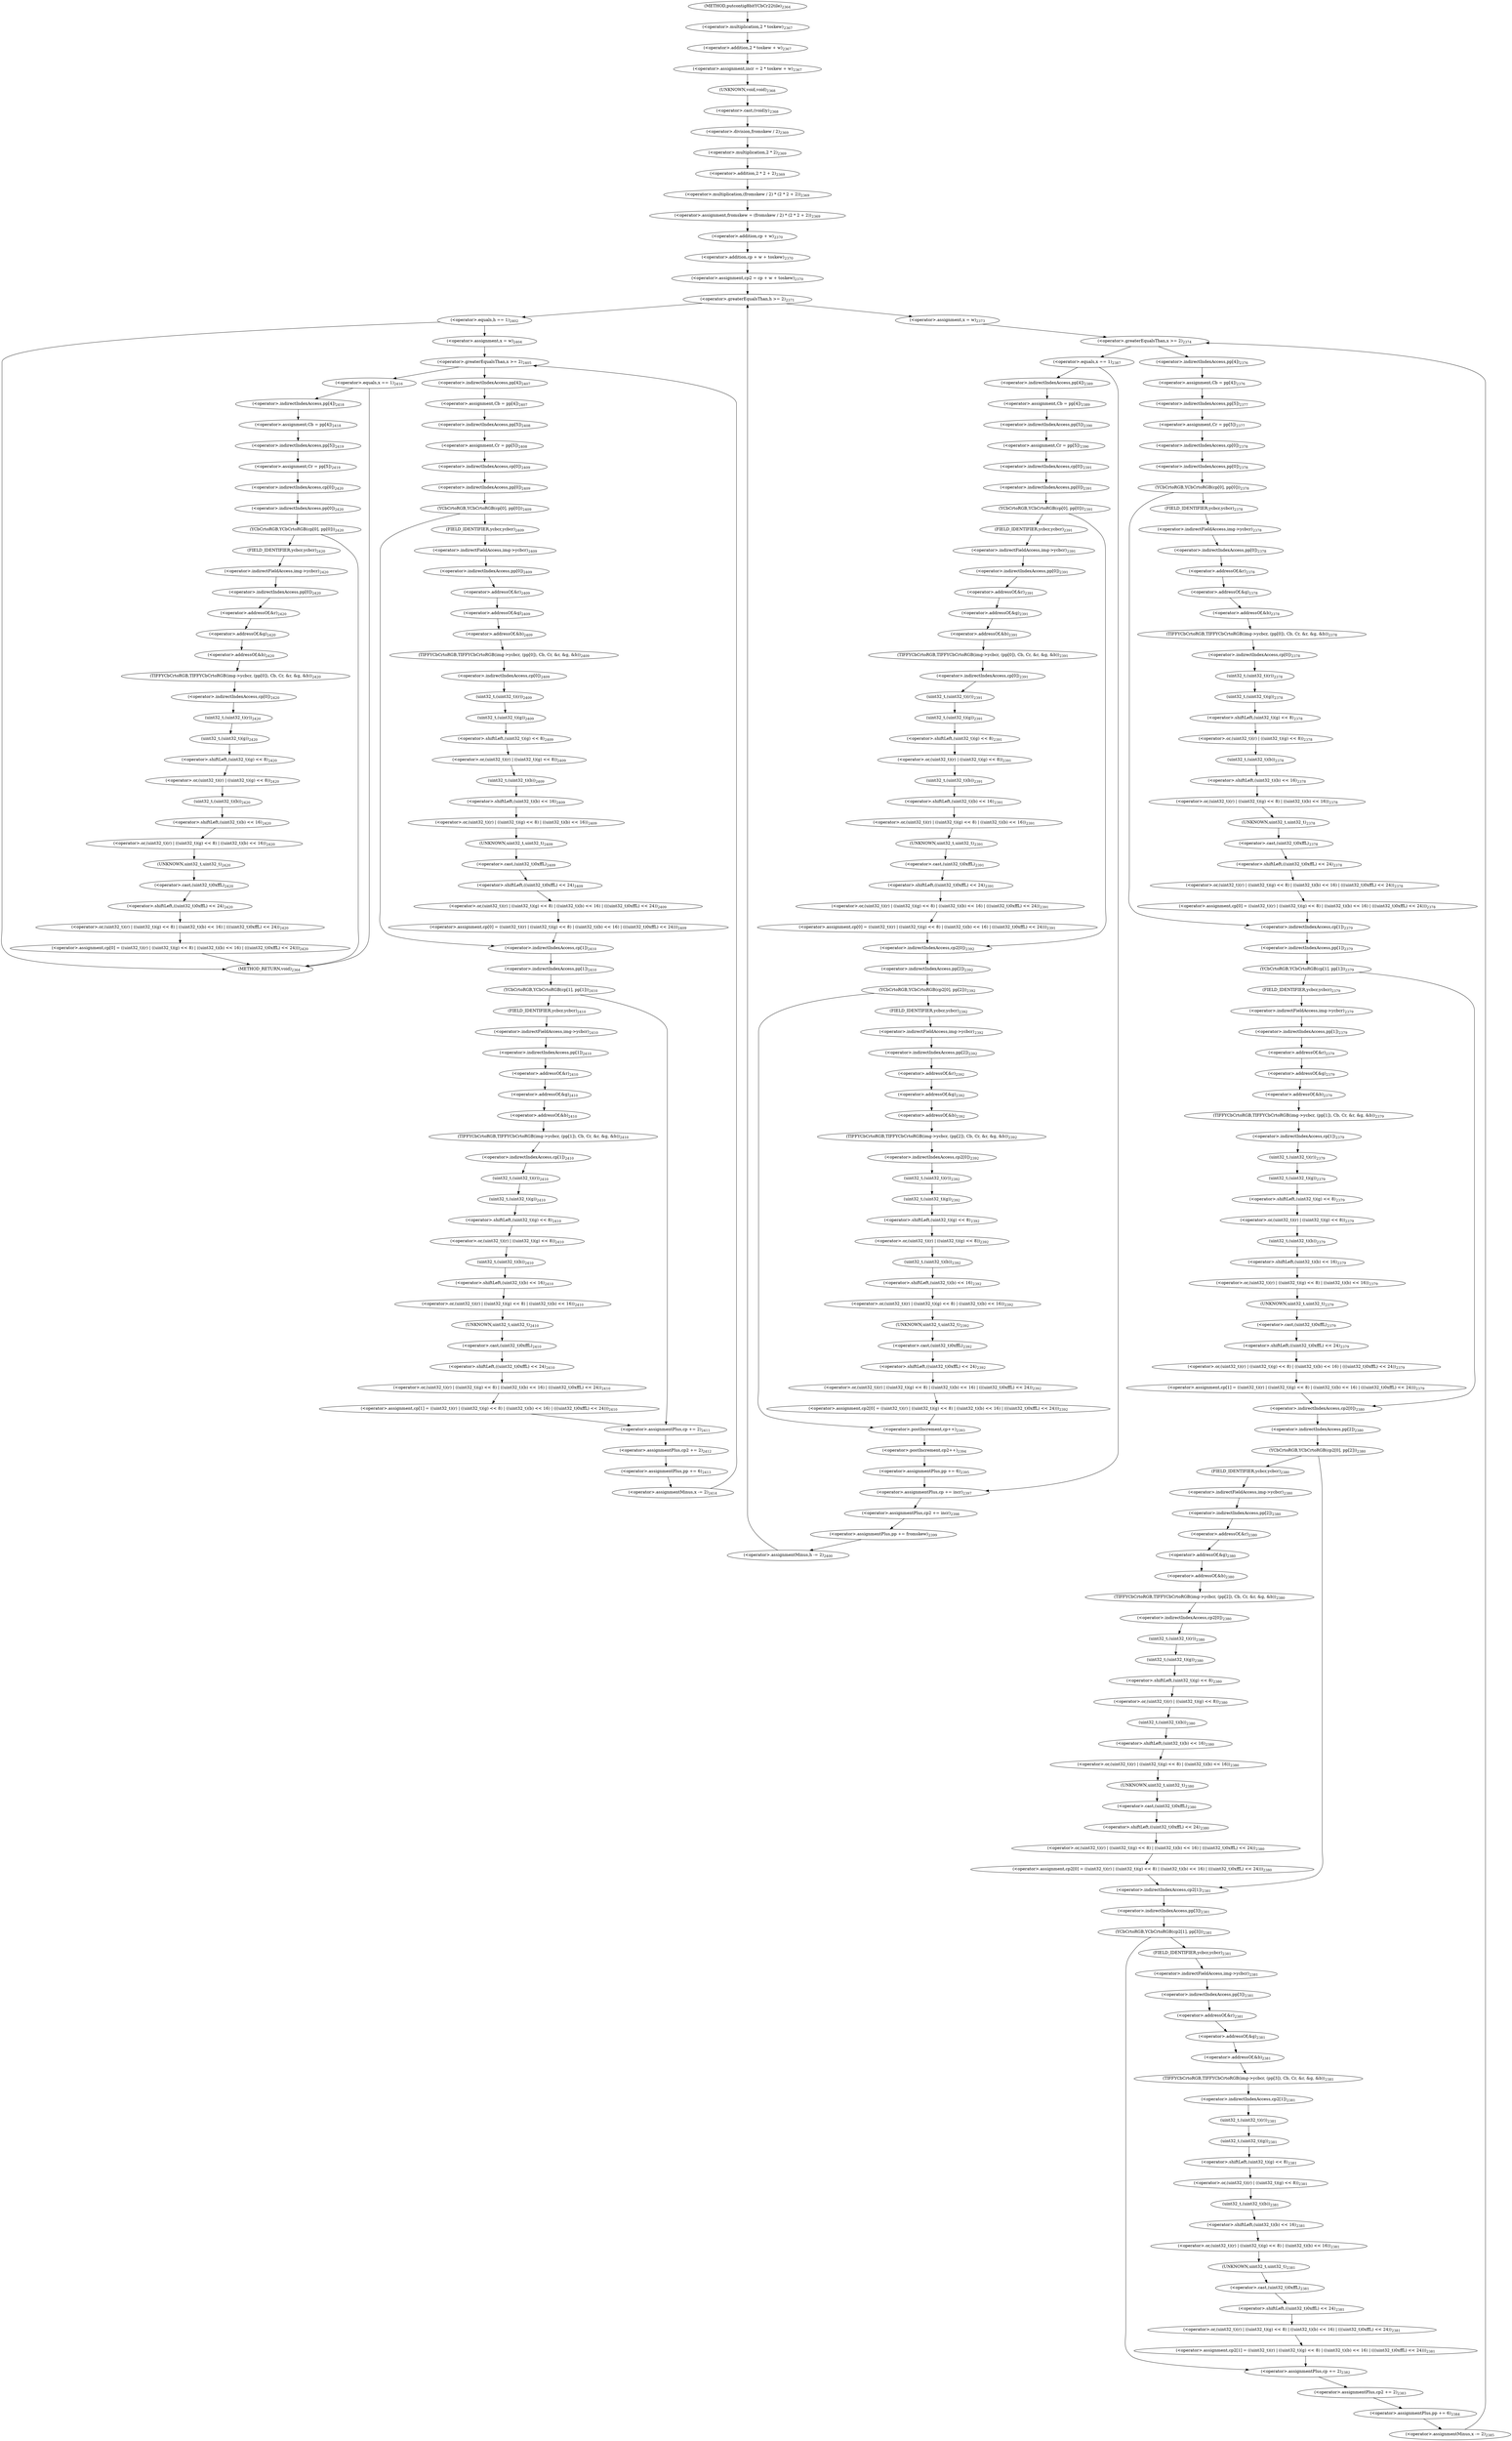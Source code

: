 digraph "putcontig8bitYCbCr22tile" {  
"58664" [label = <(&lt;operator&gt;.assignment,incr = 2 * toskew + w)<SUB>2367</SUB>> ]
"58671" [label = <(&lt;operator&gt;.cast,(void)y)<SUB>2368</SUB>> ]
"58674" [label = <(&lt;operator&gt;.assignment,fromskew = (fromskew / 2) * (2 * 2 + 2))<SUB>2369</SUB>> ]
"58685" [label = <(&lt;operator&gt;.assignment,cp2 = cp + w + toskew)<SUB>2370</SUB>> ]
"58666" [label = <(&lt;operator&gt;.addition,2 * toskew + w)<SUB>2367</SUB>> ]
"58672" [label = <(UNKNOWN,void,void)<SUB>2368</SUB>> ]
"58676" [label = <(&lt;operator&gt;.multiplication,(fromskew / 2) * (2 * 2 + 2))<SUB>2369</SUB>> ]
"58687" [label = <(&lt;operator&gt;.addition,cp + w + toskew)<SUB>2370</SUB>> ]
"58693" [label = <(&lt;operator&gt;.greaterEqualsThan,h &gt;= 2)<SUB>2371</SUB>> ]
"59060" [label = <(&lt;operator&gt;.equals,h == 1)<SUB>2402</SUB>> ]
"58667" [label = <(&lt;operator&gt;.multiplication,2 * toskew)<SUB>2367</SUB>> ]
"58677" [label = <(&lt;operator&gt;.division,fromskew / 2)<SUB>2369</SUB>> ]
"58680" [label = <(&lt;operator&gt;.addition,2 * 2 + 2)<SUB>2369</SUB>> ]
"58688" [label = <(&lt;operator&gt;.addition,cp + w)<SUB>2370</SUB>> ]
"58697" [label = <(&lt;operator&gt;.assignment,x = w)<SUB>2373</SUB>> ]
"59047" [label = <(&lt;operator&gt;.assignmentPlus,cp += incr)<SUB>2397</SUB>> ]
"59050" [label = <(&lt;operator&gt;.assignmentPlus,cp2 += incr)<SUB>2398</SUB>> ]
"59053" [label = <(&lt;operator&gt;.assignmentPlus,pp += fromskew)<SUB>2399</SUB>> ]
"59056" [label = <(&lt;operator&gt;.assignmentMinus,h -= 2)<SUB>2400</SUB>> ]
"59064" [label = <(&lt;operator&gt;.assignment,x = w)<SUB>2404</SUB>> ]
"58681" [label = <(&lt;operator&gt;.multiplication,2 * 2)<SUB>2369</SUB>> ]
"58701" [label = <(&lt;operator&gt;.greaterEqualsThan,x &gt;= 2)<SUB>2374</SUB>> ]
"58926" [label = <(&lt;operator&gt;.equals,x == 1)<SUB>2387</SUB>> ]
"59068" [label = <(&lt;operator&gt;.greaterEqualsThan,x &gt;= 2)<SUB>2405</SUB>> ]
"59195" [label = <(&lt;operator&gt;.equals,x == 1)<SUB>2416</SUB>> ]
"58706" [label = <(&lt;operator&gt;.assignment,Cb = pp[4])<SUB>2376</SUB>> ]
"58712" [label = <(&lt;operator&gt;.assignment,Cr = pp[5])<SUB>2377</SUB>> ]
"58717" [label = <(YCbCrtoRGB,YCbCrtoRGB(cp[0], pp[0]))<SUB>2378</SUB>> ]
"58766" [label = <(YCbCrtoRGB,YCbCrtoRGB(cp[1], pp[1]))<SUB>2379</SUB>> ]
"58815" [label = <(YCbCrtoRGB,YCbCrtoRGB(cp2[0], pp[2]))<SUB>2380</SUB>> ]
"58864" [label = <(YCbCrtoRGB,YCbCrtoRGB(cp2[1], pp[3]))<SUB>2381</SUB>> ]
"58913" [label = <(&lt;operator&gt;.assignmentPlus,cp += 2)<SUB>2382</SUB>> ]
"58916" [label = <(&lt;operator&gt;.assignmentPlus,cp2 += 2)<SUB>2383</SUB>> ]
"58919" [label = <(&lt;operator&gt;.assignmentPlus,pp += 6)<SUB>2384</SUB>> ]
"58922" [label = <(&lt;operator&gt;.assignmentMinus,x -= 2)<SUB>2385</SUB>> ]
"58931" [label = <(&lt;operator&gt;.assignment,Cb = pp[4])<SUB>2389</SUB>> ]
"58937" [label = <(&lt;operator&gt;.assignment,Cr = pp[5])<SUB>2390</SUB>> ]
"58942" [label = <(YCbCrtoRGB,YCbCrtoRGB(cp[0], pp[0]))<SUB>2391</SUB>> ]
"58991" [label = <(YCbCrtoRGB,YCbCrtoRGB(cp2[0], pp[2]))<SUB>2392</SUB>> ]
"59040" [label = <(&lt;operator&gt;.postIncrement,cp++)<SUB>2393</SUB>> ]
"59042" [label = <(&lt;operator&gt;.postIncrement,cp2++)<SUB>2394</SUB>> ]
"59044" [label = <(&lt;operator&gt;.assignmentPlus,pp += 6)<SUB>2395</SUB>> ]
"59073" [label = <(&lt;operator&gt;.assignment,Cb = pp[4])<SUB>2407</SUB>> ]
"59079" [label = <(&lt;operator&gt;.assignment,Cr = pp[5])<SUB>2408</SUB>> ]
"59084" [label = <(YCbCrtoRGB,YCbCrtoRGB(cp[0], pp[0]))<SUB>2409</SUB>> ]
"59133" [label = <(YCbCrtoRGB,YCbCrtoRGB(cp[1], pp[1]))<SUB>2410</SUB>> ]
"59182" [label = <(&lt;operator&gt;.assignmentPlus,cp += 2)<SUB>2411</SUB>> ]
"59185" [label = <(&lt;operator&gt;.assignmentPlus,cp2 += 2)<SUB>2412</SUB>> ]
"59188" [label = <(&lt;operator&gt;.assignmentPlus,pp += 6)<SUB>2413</SUB>> ]
"59191" [label = <(&lt;operator&gt;.assignmentMinus,x -= 2)<SUB>2414</SUB>> ]
"59200" [label = <(&lt;operator&gt;.assignment,Cb = pp[4])<SUB>2418</SUB>> ]
"59206" [label = <(&lt;operator&gt;.assignment,Cr = pp[5])<SUB>2419</SUB>> ]
"59211" [label = <(YCbCrtoRGB,YCbCrtoRGB(cp[0], pp[0]))<SUB>2420</SUB>> ]
"58708" [label = <(&lt;operator&gt;.indirectIndexAccess,pp[4])<SUB>2376</SUB>> ]
"58714" [label = <(&lt;operator&gt;.indirectIndexAccess,pp[5])<SUB>2377</SUB>> ]
"58718" [label = <(&lt;operator&gt;.indirectIndexAccess,cp[0])<SUB>2378</SUB>> ]
"58721" [label = <(&lt;operator&gt;.indirectIndexAccess,pp[0])<SUB>2378</SUB>> ]
"58767" [label = <(&lt;operator&gt;.indirectIndexAccess,cp[1])<SUB>2379</SUB>> ]
"58770" [label = <(&lt;operator&gt;.indirectIndexAccess,pp[1])<SUB>2379</SUB>> ]
"58816" [label = <(&lt;operator&gt;.indirectIndexAccess,cp2[0])<SUB>2380</SUB>> ]
"58819" [label = <(&lt;operator&gt;.indirectIndexAccess,pp[2])<SUB>2380</SUB>> ]
"58865" [label = <(&lt;operator&gt;.indirectIndexAccess,cp2[1])<SUB>2381</SUB>> ]
"58868" [label = <(&lt;operator&gt;.indirectIndexAccess,pp[3])<SUB>2381</SUB>> ]
"58933" [label = <(&lt;operator&gt;.indirectIndexAccess,pp[4])<SUB>2389</SUB>> ]
"58939" [label = <(&lt;operator&gt;.indirectIndexAccess,pp[5])<SUB>2390</SUB>> ]
"58943" [label = <(&lt;operator&gt;.indirectIndexAccess,cp[0])<SUB>2391</SUB>> ]
"58946" [label = <(&lt;operator&gt;.indirectIndexAccess,pp[0])<SUB>2391</SUB>> ]
"58992" [label = <(&lt;operator&gt;.indirectIndexAccess,cp2[0])<SUB>2392</SUB>> ]
"58995" [label = <(&lt;operator&gt;.indirectIndexAccess,pp[2])<SUB>2392</SUB>> ]
"59075" [label = <(&lt;operator&gt;.indirectIndexAccess,pp[4])<SUB>2407</SUB>> ]
"59081" [label = <(&lt;operator&gt;.indirectIndexAccess,pp[5])<SUB>2408</SUB>> ]
"59085" [label = <(&lt;operator&gt;.indirectIndexAccess,cp[0])<SUB>2409</SUB>> ]
"59088" [label = <(&lt;operator&gt;.indirectIndexAccess,pp[0])<SUB>2409</SUB>> ]
"59134" [label = <(&lt;operator&gt;.indirectIndexAccess,cp[1])<SUB>2410</SUB>> ]
"59137" [label = <(&lt;operator&gt;.indirectIndexAccess,pp[1])<SUB>2410</SUB>> ]
"59202" [label = <(&lt;operator&gt;.indirectIndexAccess,pp[4])<SUB>2418</SUB>> ]
"59208" [label = <(&lt;operator&gt;.indirectIndexAccess,pp[5])<SUB>2419</SUB>> ]
"59212" [label = <(&lt;operator&gt;.indirectIndexAccess,cp[0])<SUB>2420</SUB>> ]
"59215" [label = <(&lt;operator&gt;.indirectIndexAccess,pp[0])<SUB>2420</SUB>> ]
"58729" [label = <(TIFFYCbCrtoRGB,TIFFYCbCrtoRGB(img-&gt;ycbcr, (pp[0]), Cb, Cr, &amp;r, &amp;g, &amp;b))<SUB>2378</SUB>> ]
"58744" [label = <(&lt;operator&gt;.assignment,cp[0] = ((uint32_t)(r) | ((uint32_t)(g) &lt;&lt; 8) | ((uint32_t)(b) &lt;&lt; 16) | (((uint32_t)0xffL) &lt;&lt; 24)))<SUB>2378</SUB>> ]
"58778" [label = <(TIFFYCbCrtoRGB,TIFFYCbCrtoRGB(img-&gt;ycbcr, (pp[1]), Cb, Cr, &amp;r, &amp;g, &amp;b))<SUB>2379</SUB>> ]
"58793" [label = <(&lt;operator&gt;.assignment,cp[1] = ((uint32_t)(r) | ((uint32_t)(g) &lt;&lt; 8) | ((uint32_t)(b) &lt;&lt; 16) | (((uint32_t)0xffL) &lt;&lt; 24)))<SUB>2379</SUB>> ]
"58827" [label = <(TIFFYCbCrtoRGB,TIFFYCbCrtoRGB(img-&gt;ycbcr, (pp[2]), Cb, Cr, &amp;r, &amp;g, &amp;b))<SUB>2380</SUB>> ]
"58842" [label = <(&lt;operator&gt;.assignment,cp2[0] = ((uint32_t)(r) | ((uint32_t)(g) &lt;&lt; 8) | ((uint32_t)(b) &lt;&lt; 16) | (((uint32_t)0xffL) &lt;&lt; 24)))<SUB>2380</SUB>> ]
"58876" [label = <(TIFFYCbCrtoRGB,TIFFYCbCrtoRGB(img-&gt;ycbcr, (pp[3]), Cb, Cr, &amp;r, &amp;g, &amp;b))<SUB>2381</SUB>> ]
"58891" [label = <(&lt;operator&gt;.assignment,cp2[1] = ((uint32_t)(r) | ((uint32_t)(g) &lt;&lt; 8) | ((uint32_t)(b) &lt;&lt; 16) | (((uint32_t)0xffL) &lt;&lt; 24)))<SUB>2381</SUB>> ]
"58954" [label = <(TIFFYCbCrtoRGB,TIFFYCbCrtoRGB(img-&gt;ycbcr, (pp[0]), Cb, Cr, &amp;r, &amp;g, &amp;b))<SUB>2391</SUB>> ]
"58969" [label = <(&lt;operator&gt;.assignment,cp[0] = ((uint32_t)(r) | ((uint32_t)(g) &lt;&lt; 8) | ((uint32_t)(b) &lt;&lt; 16) | (((uint32_t)0xffL) &lt;&lt; 24)))<SUB>2391</SUB>> ]
"59003" [label = <(TIFFYCbCrtoRGB,TIFFYCbCrtoRGB(img-&gt;ycbcr, (pp[2]), Cb, Cr, &amp;r, &amp;g, &amp;b))<SUB>2392</SUB>> ]
"59018" [label = <(&lt;operator&gt;.assignment,cp2[0] = ((uint32_t)(r) | ((uint32_t)(g) &lt;&lt; 8) | ((uint32_t)(b) &lt;&lt; 16) | (((uint32_t)0xffL) &lt;&lt; 24)))<SUB>2392</SUB>> ]
"59096" [label = <(TIFFYCbCrtoRGB,TIFFYCbCrtoRGB(img-&gt;ycbcr, (pp[0]), Cb, Cr, &amp;r, &amp;g, &amp;b))<SUB>2409</SUB>> ]
"59111" [label = <(&lt;operator&gt;.assignment,cp[0] = ((uint32_t)(r) | ((uint32_t)(g) &lt;&lt; 8) | ((uint32_t)(b) &lt;&lt; 16) | (((uint32_t)0xffL) &lt;&lt; 24)))<SUB>2409</SUB>> ]
"59145" [label = <(TIFFYCbCrtoRGB,TIFFYCbCrtoRGB(img-&gt;ycbcr, (pp[1]), Cb, Cr, &amp;r, &amp;g, &amp;b))<SUB>2410</SUB>> ]
"59160" [label = <(&lt;operator&gt;.assignment,cp[1] = ((uint32_t)(r) | ((uint32_t)(g) &lt;&lt; 8) | ((uint32_t)(b) &lt;&lt; 16) | (((uint32_t)0xffL) &lt;&lt; 24)))<SUB>2410</SUB>> ]
"59223" [label = <(TIFFYCbCrtoRGB,TIFFYCbCrtoRGB(img-&gt;ycbcr, (pp[0]), Cb, Cr, &amp;r, &amp;g, &amp;b))<SUB>2420</SUB>> ]
"59238" [label = <(&lt;operator&gt;.assignment,cp[0] = ((uint32_t)(r) | ((uint32_t)(g) &lt;&lt; 8) | ((uint32_t)(b) &lt;&lt; 16) | (((uint32_t)0xffL) &lt;&lt; 24)))<SUB>2420</SUB>> ]
"58730" [label = <(&lt;operator&gt;.indirectFieldAccess,img-&gt;ycbcr)<SUB>2378</SUB>> ]
"58733" [label = <(&lt;operator&gt;.indirectIndexAccess,pp[0])<SUB>2378</SUB>> ]
"58738" [label = <(&lt;operator&gt;.addressOf,&amp;r)<SUB>2378</SUB>> ]
"58740" [label = <(&lt;operator&gt;.addressOf,&amp;g)<SUB>2378</SUB>> ]
"58742" [label = <(&lt;operator&gt;.addressOf,&amp;b)<SUB>2378</SUB>> ]
"58745" [label = <(&lt;operator&gt;.indirectIndexAccess,cp[0])<SUB>2378</SUB>> ]
"58748" [label = <(&lt;operator&gt;.or,(uint32_t)(r) | ((uint32_t)(g) &lt;&lt; 8) | ((uint32_t)(b) &lt;&lt; 16) | (((uint32_t)0xffL) &lt;&lt; 24))<SUB>2378</SUB>> ]
"58779" [label = <(&lt;operator&gt;.indirectFieldAccess,img-&gt;ycbcr)<SUB>2379</SUB>> ]
"58782" [label = <(&lt;operator&gt;.indirectIndexAccess,pp[1])<SUB>2379</SUB>> ]
"58787" [label = <(&lt;operator&gt;.addressOf,&amp;r)<SUB>2379</SUB>> ]
"58789" [label = <(&lt;operator&gt;.addressOf,&amp;g)<SUB>2379</SUB>> ]
"58791" [label = <(&lt;operator&gt;.addressOf,&amp;b)<SUB>2379</SUB>> ]
"58794" [label = <(&lt;operator&gt;.indirectIndexAccess,cp[1])<SUB>2379</SUB>> ]
"58797" [label = <(&lt;operator&gt;.or,(uint32_t)(r) | ((uint32_t)(g) &lt;&lt; 8) | ((uint32_t)(b) &lt;&lt; 16) | (((uint32_t)0xffL) &lt;&lt; 24))<SUB>2379</SUB>> ]
"58828" [label = <(&lt;operator&gt;.indirectFieldAccess,img-&gt;ycbcr)<SUB>2380</SUB>> ]
"58831" [label = <(&lt;operator&gt;.indirectIndexAccess,pp[2])<SUB>2380</SUB>> ]
"58836" [label = <(&lt;operator&gt;.addressOf,&amp;r)<SUB>2380</SUB>> ]
"58838" [label = <(&lt;operator&gt;.addressOf,&amp;g)<SUB>2380</SUB>> ]
"58840" [label = <(&lt;operator&gt;.addressOf,&amp;b)<SUB>2380</SUB>> ]
"58843" [label = <(&lt;operator&gt;.indirectIndexAccess,cp2[0])<SUB>2380</SUB>> ]
"58846" [label = <(&lt;operator&gt;.or,(uint32_t)(r) | ((uint32_t)(g) &lt;&lt; 8) | ((uint32_t)(b) &lt;&lt; 16) | (((uint32_t)0xffL) &lt;&lt; 24))<SUB>2380</SUB>> ]
"58877" [label = <(&lt;operator&gt;.indirectFieldAccess,img-&gt;ycbcr)<SUB>2381</SUB>> ]
"58880" [label = <(&lt;operator&gt;.indirectIndexAccess,pp[3])<SUB>2381</SUB>> ]
"58885" [label = <(&lt;operator&gt;.addressOf,&amp;r)<SUB>2381</SUB>> ]
"58887" [label = <(&lt;operator&gt;.addressOf,&amp;g)<SUB>2381</SUB>> ]
"58889" [label = <(&lt;operator&gt;.addressOf,&amp;b)<SUB>2381</SUB>> ]
"58892" [label = <(&lt;operator&gt;.indirectIndexAccess,cp2[1])<SUB>2381</SUB>> ]
"58895" [label = <(&lt;operator&gt;.or,(uint32_t)(r) | ((uint32_t)(g) &lt;&lt; 8) | ((uint32_t)(b) &lt;&lt; 16) | (((uint32_t)0xffL) &lt;&lt; 24))<SUB>2381</SUB>> ]
"58955" [label = <(&lt;operator&gt;.indirectFieldAccess,img-&gt;ycbcr)<SUB>2391</SUB>> ]
"58958" [label = <(&lt;operator&gt;.indirectIndexAccess,pp[0])<SUB>2391</SUB>> ]
"58963" [label = <(&lt;operator&gt;.addressOf,&amp;r)<SUB>2391</SUB>> ]
"58965" [label = <(&lt;operator&gt;.addressOf,&amp;g)<SUB>2391</SUB>> ]
"58967" [label = <(&lt;operator&gt;.addressOf,&amp;b)<SUB>2391</SUB>> ]
"58970" [label = <(&lt;operator&gt;.indirectIndexAccess,cp[0])<SUB>2391</SUB>> ]
"58973" [label = <(&lt;operator&gt;.or,(uint32_t)(r) | ((uint32_t)(g) &lt;&lt; 8) | ((uint32_t)(b) &lt;&lt; 16) | (((uint32_t)0xffL) &lt;&lt; 24))<SUB>2391</SUB>> ]
"59004" [label = <(&lt;operator&gt;.indirectFieldAccess,img-&gt;ycbcr)<SUB>2392</SUB>> ]
"59007" [label = <(&lt;operator&gt;.indirectIndexAccess,pp[2])<SUB>2392</SUB>> ]
"59012" [label = <(&lt;operator&gt;.addressOf,&amp;r)<SUB>2392</SUB>> ]
"59014" [label = <(&lt;operator&gt;.addressOf,&amp;g)<SUB>2392</SUB>> ]
"59016" [label = <(&lt;operator&gt;.addressOf,&amp;b)<SUB>2392</SUB>> ]
"59019" [label = <(&lt;operator&gt;.indirectIndexAccess,cp2[0])<SUB>2392</SUB>> ]
"59022" [label = <(&lt;operator&gt;.or,(uint32_t)(r) | ((uint32_t)(g) &lt;&lt; 8) | ((uint32_t)(b) &lt;&lt; 16) | (((uint32_t)0xffL) &lt;&lt; 24))<SUB>2392</SUB>> ]
"59097" [label = <(&lt;operator&gt;.indirectFieldAccess,img-&gt;ycbcr)<SUB>2409</SUB>> ]
"59100" [label = <(&lt;operator&gt;.indirectIndexAccess,pp[0])<SUB>2409</SUB>> ]
"59105" [label = <(&lt;operator&gt;.addressOf,&amp;r)<SUB>2409</SUB>> ]
"59107" [label = <(&lt;operator&gt;.addressOf,&amp;g)<SUB>2409</SUB>> ]
"59109" [label = <(&lt;operator&gt;.addressOf,&amp;b)<SUB>2409</SUB>> ]
"59112" [label = <(&lt;operator&gt;.indirectIndexAccess,cp[0])<SUB>2409</SUB>> ]
"59115" [label = <(&lt;operator&gt;.or,(uint32_t)(r) | ((uint32_t)(g) &lt;&lt; 8) | ((uint32_t)(b) &lt;&lt; 16) | (((uint32_t)0xffL) &lt;&lt; 24))<SUB>2409</SUB>> ]
"59146" [label = <(&lt;operator&gt;.indirectFieldAccess,img-&gt;ycbcr)<SUB>2410</SUB>> ]
"59149" [label = <(&lt;operator&gt;.indirectIndexAccess,pp[1])<SUB>2410</SUB>> ]
"59154" [label = <(&lt;operator&gt;.addressOf,&amp;r)<SUB>2410</SUB>> ]
"59156" [label = <(&lt;operator&gt;.addressOf,&amp;g)<SUB>2410</SUB>> ]
"59158" [label = <(&lt;operator&gt;.addressOf,&amp;b)<SUB>2410</SUB>> ]
"59161" [label = <(&lt;operator&gt;.indirectIndexAccess,cp[1])<SUB>2410</SUB>> ]
"59164" [label = <(&lt;operator&gt;.or,(uint32_t)(r) | ((uint32_t)(g) &lt;&lt; 8) | ((uint32_t)(b) &lt;&lt; 16) | (((uint32_t)0xffL) &lt;&lt; 24))<SUB>2410</SUB>> ]
"59224" [label = <(&lt;operator&gt;.indirectFieldAccess,img-&gt;ycbcr)<SUB>2420</SUB>> ]
"59227" [label = <(&lt;operator&gt;.indirectIndexAccess,pp[0])<SUB>2420</SUB>> ]
"59232" [label = <(&lt;operator&gt;.addressOf,&amp;r)<SUB>2420</SUB>> ]
"59234" [label = <(&lt;operator&gt;.addressOf,&amp;g)<SUB>2420</SUB>> ]
"59236" [label = <(&lt;operator&gt;.addressOf,&amp;b)<SUB>2420</SUB>> ]
"59239" [label = <(&lt;operator&gt;.indirectIndexAccess,cp[0])<SUB>2420</SUB>> ]
"59242" [label = <(&lt;operator&gt;.or,(uint32_t)(r) | ((uint32_t)(g) &lt;&lt; 8) | ((uint32_t)(b) &lt;&lt; 16) | (((uint32_t)0xffL) &lt;&lt; 24))<SUB>2420</SUB>> ]
"58732" [label = <(FIELD_IDENTIFIER,ycbcr,ycbcr)<SUB>2378</SUB>> ]
"58749" [label = <(&lt;operator&gt;.or,(uint32_t)(r) | ((uint32_t)(g) &lt;&lt; 8) | ((uint32_t)(b) &lt;&lt; 16))<SUB>2378</SUB>> ]
"58761" [label = <(&lt;operator&gt;.shiftLeft,((uint32_t)0xffL) &lt;&lt; 24)<SUB>2378</SUB>> ]
"58781" [label = <(FIELD_IDENTIFIER,ycbcr,ycbcr)<SUB>2379</SUB>> ]
"58798" [label = <(&lt;operator&gt;.or,(uint32_t)(r) | ((uint32_t)(g) &lt;&lt; 8) | ((uint32_t)(b) &lt;&lt; 16))<SUB>2379</SUB>> ]
"58810" [label = <(&lt;operator&gt;.shiftLeft,((uint32_t)0xffL) &lt;&lt; 24)<SUB>2379</SUB>> ]
"58830" [label = <(FIELD_IDENTIFIER,ycbcr,ycbcr)<SUB>2380</SUB>> ]
"58847" [label = <(&lt;operator&gt;.or,(uint32_t)(r) | ((uint32_t)(g) &lt;&lt; 8) | ((uint32_t)(b) &lt;&lt; 16))<SUB>2380</SUB>> ]
"58859" [label = <(&lt;operator&gt;.shiftLeft,((uint32_t)0xffL) &lt;&lt; 24)<SUB>2380</SUB>> ]
"58879" [label = <(FIELD_IDENTIFIER,ycbcr,ycbcr)<SUB>2381</SUB>> ]
"58896" [label = <(&lt;operator&gt;.or,(uint32_t)(r) | ((uint32_t)(g) &lt;&lt; 8) | ((uint32_t)(b) &lt;&lt; 16))<SUB>2381</SUB>> ]
"58908" [label = <(&lt;operator&gt;.shiftLeft,((uint32_t)0xffL) &lt;&lt; 24)<SUB>2381</SUB>> ]
"58957" [label = <(FIELD_IDENTIFIER,ycbcr,ycbcr)<SUB>2391</SUB>> ]
"58974" [label = <(&lt;operator&gt;.or,(uint32_t)(r) | ((uint32_t)(g) &lt;&lt; 8) | ((uint32_t)(b) &lt;&lt; 16))<SUB>2391</SUB>> ]
"58986" [label = <(&lt;operator&gt;.shiftLeft,((uint32_t)0xffL) &lt;&lt; 24)<SUB>2391</SUB>> ]
"59006" [label = <(FIELD_IDENTIFIER,ycbcr,ycbcr)<SUB>2392</SUB>> ]
"59023" [label = <(&lt;operator&gt;.or,(uint32_t)(r) | ((uint32_t)(g) &lt;&lt; 8) | ((uint32_t)(b) &lt;&lt; 16))<SUB>2392</SUB>> ]
"59035" [label = <(&lt;operator&gt;.shiftLeft,((uint32_t)0xffL) &lt;&lt; 24)<SUB>2392</SUB>> ]
"59099" [label = <(FIELD_IDENTIFIER,ycbcr,ycbcr)<SUB>2409</SUB>> ]
"59116" [label = <(&lt;operator&gt;.or,(uint32_t)(r) | ((uint32_t)(g) &lt;&lt; 8) | ((uint32_t)(b) &lt;&lt; 16))<SUB>2409</SUB>> ]
"59128" [label = <(&lt;operator&gt;.shiftLeft,((uint32_t)0xffL) &lt;&lt; 24)<SUB>2409</SUB>> ]
"59148" [label = <(FIELD_IDENTIFIER,ycbcr,ycbcr)<SUB>2410</SUB>> ]
"59165" [label = <(&lt;operator&gt;.or,(uint32_t)(r) | ((uint32_t)(g) &lt;&lt; 8) | ((uint32_t)(b) &lt;&lt; 16))<SUB>2410</SUB>> ]
"59177" [label = <(&lt;operator&gt;.shiftLeft,((uint32_t)0xffL) &lt;&lt; 24)<SUB>2410</SUB>> ]
"59226" [label = <(FIELD_IDENTIFIER,ycbcr,ycbcr)<SUB>2420</SUB>> ]
"59243" [label = <(&lt;operator&gt;.or,(uint32_t)(r) | ((uint32_t)(g) &lt;&lt; 8) | ((uint32_t)(b) &lt;&lt; 16))<SUB>2420</SUB>> ]
"59255" [label = <(&lt;operator&gt;.shiftLeft,((uint32_t)0xffL) &lt;&lt; 24)<SUB>2420</SUB>> ]
"58750" [label = <(&lt;operator&gt;.or,(uint32_t)(r) | ((uint32_t)(g) &lt;&lt; 8))<SUB>2378</SUB>> ]
"58757" [label = <(&lt;operator&gt;.shiftLeft,(uint32_t)(b) &lt;&lt; 16)<SUB>2378</SUB>> ]
"58762" [label = <(&lt;operator&gt;.cast,(uint32_t)0xffL)<SUB>2378</SUB>> ]
"58799" [label = <(&lt;operator&gt;.or,(uint32_t)(r) | ((uint32_t)(g) &lt;&lt; 8))<SUB>2379</SUB>> ]
"58806" [label = <(&lt;operator&gt;.shiftLeft,(uint32_t)(b) &lt;&lt; 16)<SUB>2379</SUB>> ]
"58811" [label = <(&lt;operator&gt;.cast,(uint32_t)0xffL)<SUB>2379</SUB>> ]
"58848" [label = <(&lt;operator&gt;.or,(uint32_t)(r) | ((uint32_t)(g) &lt;&lt; 8))<SUB>2380</SUB>> ]
"58855" [label = <(&lt;operator&gt;.shiftLeft,(uint32_t)(b) &lt;&lt; 16)<SUB>2380</SUB>> ]
"58860" [label = <(&lt;operator&gt;.cast,(uint32_t)0xffL)<SUB>2380</SUB>> ]
"58897" [label = <(&lt;operator&gt;.or,(uint32_t)(r) | ((uint32_t)(g) &lt;&lt; 8))<SUB>2381</SUB>> ]
"58904" [label = <(&lt;operator&gt;.shiftLeft,(uint32_t)(b) &lt;&lt; 16)<SUB>2381</SUB>> ]
"58909" [label = <(&lt;operator&gt;.cast,(uint32_t)0xffL)<SUB>2381</SUB>> ]
"58975" [label = <(&lt;operator&gt;.or,(uint32_t)(r) | ((uint32_t)(g) &lt;&lt; 8))<SUB>2391</SUB>> ]
"58982" [label = <(&lt;operator&gt;.shiftLeft,(uint32_t)(b) &lt;&lt; 16)<SUB>2391</SUB>> ]
"58987" [label = <(&lt;operator&gt;.cast,(uint32_t)0xffL)<SUB>2391</SUB>> ]
"59024" [label = <(&lt;operator&gt;.or,(uint32_t)(r) | ((uint32_t)(g) &lt;&lt; 8))<SUB>2392</SUB>> ]
"59031" [label = <(&lt;operator&gt;.shiftLeft,(uint32_t)(b) &lt;&lt; 16)<SUB>2392</SUB>> ]
"59036" [label = <(&lt;operator&gt;.cast,(uint32_t)0xffL)<SUB>2392</SUB>> ]
"59117" [label = <(&lt;operator&gt;.or,(uint32_t)(r) | ((uint32_t)(g) &lt;&lt; 8))<SUB>2409</SUB>> ]
"59124" [label = <(&lt;operator&gt;.shiftLeft,(uint32_t)(b) &lt;&lt; 16)<SUB>2409</SUB>> ]
"59129" [label = <(&lt;operator&gt;.cast,(uint32_t)0xffL)<SUB>2409</SUB>> ]
"59166" [label = <(&lt;operator&gt;.or,(uint32_t)(r) | ((uint32_t)(g) &lt;&lt; 8))<SUB>2410</SUB>> ]
"59173" [label = <(&lt;operator&gt;.shiftLeft,(uint32_t)(b) &lt;&lt; 16)<SUB>2410</SUB>> ]
"59178" [label = <(&lt;operator&gt;.cast,(uint32_t)0xffL)<SUB>2410</SUB>> ]
"59244" [label = <(&lt;operator&gt;.or,(uint32_t)(r) | ((uint32_t)(g) &lt;&lt; 8))<SUB>2420</SUB>> ]
"59251" [label = <(&lt;operator&gt;.shiftLeft,(uint32_t)(b) &lt;&lt; 16)<SUB>2420</SUB>> ]
"59256" [label = <(&lt;operator&gt;.cast,(uint32_t)0xffL)<SUB>2420</SUB>> ]
"58751" [label = <(uint32_t,(uint32_t)(r))<SUB>2378</SUB>> ]
"58753" [label = <(&lt;operator&gt;.shiftLeft,(uint32_t)(g) &lt;&lt; 8)<SUB>2378</SUB>> ]
"58758" [label = <(uint32_t,(uint32_t)(b))<SUB>2378</SUB>> ]
"58763" [label = <(UNKNOWN,uint32_t,uint32_t)<SUB>2378</SUB>> ]
"58800" [label = <(uint32_t,(uint32_t)(r))<SUB>2379</SUB>> ]
"58802" [label = <(&lt;operator&gt;.shiftLeft,(uint32_t)(g) &lt;&lt; 8)<SUB>2379</SUB>> ]
"58807" [label = <(uint32_t,(uint32_t)(b))<SUB>2379</SUB>> ]
"58812" [label = <(UNKNOWN,uint32_t,uint32_t)<SUB>2379</SUB>> ]
"58849" [label = <(uint32_t,(uint32_t)(r))<SUB>2380</SUB>> ]
"58851" [label = <(&lt;operator&gt;.shiftLeft,(uint32_t)(g) &lt;&lt; 8)<SUB>2380</SUB>> ]
"58856" [label = <(uint32_t,(uint32_t)(b))<SUB>2380</SUB>> ]
"58861" [label = <(UNKNOWN,uint32_t,uint32_t)<SUB>2380</SUB>> ]
"58898" [label = <(uint32_t,(uint32_t)(r))<SUB>2381</SUB>> ]
"58900" [label = <(&lt;operator&gt;.shiftLeft,(uint32_t)(g) &lt;&lt; 8)<SUB>2381</SUB>> ]
"58905" [label = <(uint32_t,(uint32_t)(b))<SUB>2381</SUB>> ]
"58910" [label = <(UNKNOWN,uint32_t,uint32_t)<SUB>2381</SUB>> ]
"58976" [label = <(uint32_t,(uint32_t)(r))<SUB>2391</SUB>> ]
"58978" [label = <(&lt;operator&gt;.shiftLeft,(uint32_t)(g) &lt;&lt; 8)<SUB>2391</SUB>> ]
"58983" [label = <(uint32_t,(uint32_t)(b))<SUB>2391</SUB>> ]
"58988" [label = <(UNKNOWN,uint32_t,uint32_t)<SUB>2391</SUB>> ]
"59025" [label = <(uint32_t,(uint32_t)(r))<SUB>2392</SUB>> ]
"59027" [label = <(&lt;operator&gt;.shiftLeft,(uint32_t)(g) &lt;&lt; 8)<SUB>2392</SUB>> ]
"59032" [label = <(uint32_t,(uint32_t)(b))<SUB>2392</SUB>> ]
"59037" [label = <(UNKNOWN,uint32_t,uint32_t)<SUB>2392</SUB>> ]
"59118" [label = <(uint32_t,(uint32_t)(r))<SUB>2409</SUB>> ]
"59120" [label = <(&lt;operator&gt;.shiftLeft,(uint32_t)(g) &lt;&lt; 8)<SUB>2409</SUB>> ]
"59125" [label = <(uint32_t,(uint32_t)(b))<SUB>2409</SUB>> ]
"59130" [label = <(UNKNOWN,uint32_t,uint32_t)<SUB>2409</SUB>> ]
"59167" [label = <(uint32_t,(uint32_t)(r))<SUB>2410</SUB>> ]
"59169" [label = <(&lt;operator&gt;.shiftLeft,(uint32_t)(g) &lt;&lt; 8)<SUB>2410</SUB>> ]
"59174" [label = <(uint32_t,(uint32_t)(b))<SUB>2410</SUB>> ]
"59179" [label = <(UNKNOWN,uint32_t,uint32_t)<SUB>2410</SUB>> ]
"59245" [label = <(uint32_t,(uint32_t)(r))<SUB>2420</SUB>> ]
"59247" [label = <(&lt;operator&gt;.shiftLeft,(uint32_t)(g) &lt;&lt; 8)<SUB>2420</SUB>> ]
"59252" [label = <(uint32_t,(uint32_t)(b))<SUB>2420</SUB>> ]
"59257" [label = <(UNKNOWN,uint32_t,uint32_t)<SUB>2420</SUB>> ]
"58754" [label = <(uint32_t,(uint32_t)(g))<SUB>2378</SUB>> ]
"58803" [label = <(uint32_t,(uint32_t)(g))<SUB>2379</SUB>> ]
"58852" [label = <(uint32_t,(uint32_t)(g))<SUB>2380</SUB>> ]
"58901" [label = <(uint32_t,(uint32_t)(g))<SUB>2381</SUB>> ]
"58979" [label = <(uint32_t,(uint32_t)(g))<SUB>2391</SUB>> ]
"59028" [label = <(uint32_t,(uint32_t)(g))<SUB>2392</SUB>> ]
"59121" [label = <(uint32_t,(uint32_t)(g))<SUB>2409</SUB>> ]
"59170" [label = <(uint32_t,(uint32_t)(g))<SUB>2410</SUB>> ]
"59248" [label = <(uint32_t,(uint32_t)(g))<SUB>2420</SUB>> ]
"58651" [label = <(METHOD,putcontig8bitYCbCr22tile)<SUB>2364</SUB>> ]
"59260" [label = <(METHOD_RETURN,void)<SUB>2364</SUB>> ]
  "58664" -> "58672" 
  "58671" -> "58677" 
  "58674" -> "58688" 
  "58685" -> "58693" 
  "58666" -> "58664" 
  "58672" -> "58671" 
  "58676" -> "58674" 
  "58687" -> "58685" 
  "58693" -> "58697" 
  "58693" -> "59060" 
  "59060" -> "59260" 
  "59060" -> "59064" 
  "58667" -> "58666" 
  "58677" -> "58681" 
  "58680" -> "58676" 
  "58688" -> "58687" 
  "58697" -> "58701" 
  "59047" -> "59050" 
  "59050" -> "59053" 
  "59053" -> "59056" 
  "59056" -> "58693" 
  "59064" -> "59068" 
  "58681" -> "58680" 
  "58701" -> "58708" 
  "58701" -> "58926" 
  "58926" -> "58933" 
  "58926" -> "59047" 
  "59068" -> "59075" 
  "59068" -> "59195" 
  "59195" -> "59260" 
  "59195" -> "59202" 
  "58706" -> "58714" 
  "58712" -> "58718" 
  "58717" -> "58732" 
  "58717" -> "58767" 
  "58766" -> "58781" 
  "58766" -> "58816" 
  "58815" -> "58830" 
  "58815" -> "58865" 
  "58864" -> "58879" 
  "58864" -> "58913" 
  "58913" -> "58916" 
  "58916" -> "58919" 
  "58919" -> "58922" 
  "58922" -> "58701" 
  "58931" -> "58939" 
  "58937" -> "58943" 
  "58942" -> "58957" 
  "58942" -> "58992" 
  "58991" -> "59006" 
  "58991" -> "59040" 
  "59040" -> "59042" 
  "59042" -> "59044" 
  "59044" -> "59047" 
  "59073" -> "59081" 
  "59079" -> "59085" 
  "59084" -> "59099" 
  "59084" -> "59134" 
  "59133" -> "59148" 
  "59133" -> "59182" 
  "59182" -> "59185" 
  "59185" -> "59188" 
  "59188" -> "59191" 
  "59191" -> "59068" 
  "59200" -> "59208" 
  "59206" -> "59212" 
  "59211" -> "59260" 
  "59211" -> "59226" 
  "58708" -> "58706" 
  "58714" -> "58712" 
  "58718" -> "58721" 
  "58721" -> "58717" 
  "58767" -> "58770" 
  "58770" -> "58766" 
  "58816" -> "58819" 
  "58819" -> "58815" 
  "58865" -> "58868" 
  "58868" -> "58864" 
  "58933" -> "58931" 
  "58939" -> "58937" 
  "58943" -> "58946" 
  "58946" -> "58942" 
  "58992" -> "58995" 
  "58995" -> "58991" 
  "59075" -> "59073" 
  "59081" -> "59079" 
  "59085" -> "59088" 
  "59088" -> "59084" 
  "59134" -> "59137" 
  "59137" -> "59133" 
  "59202" -> "59200" 
  "59208" -> "59206" 
  "59212" -> "59215" 
  "59215" -> "59211" 
  "58729" -> "58745" 
  "58744" -> "58767" 
  "58778" -> "58794" 
  "58793" -> "58816" 
  "58827" -> "58843" 
  "58842" -> "58865" 
  "58876" -> "58892" 
  "58891" -> "58913" 
  "58954" -> "58970" 
  "58969" -> "58992" 
  "59003" -> "59019" 
  "59018" -> "59040" 
  "59096" -> "59112" 
  "59111" -> "59134" 
  "59145" -> "59161" 
  "59160" -> "59182" 
  "59223" -> "59239" 
  "59238" -> "59260" 
  "58730" -> "58733" 
  "58733" -> "58738" 
  "58738" -> "58740" 
  "58740" -> "58742" 
  "58742" -> "58729" 
  "58745" -> "58751" 
  "58748" -> "58744" 
  "58779" -> "58782" 
  "58782" -> "58787" 
  "58787" -> "58789" 
  "58789" -> "58791" 
  "58791" -> "58778" 
  "58794" -> "58800" 
  "58797" -> "58793" 
  "58828" -> "58831" 
  "58831" -> "58836" 
  "58836" -> "58838" 
  "58838" -> "58840" 
  "58840" -> "58827" 
  "58843" -> "58849" 
  "58846" -> "58842" 
  "58877" -> "58880" 
  "58880" -> "58885" 
  "58885" -> "58887" 
  "58887" -> "58889" 
  "58889" -> "58876" 
  "58892" -> "58898" 
  "58895" -> "58891" 
  "58955" -> "58958" 
  "58958" -> "58963" 
  "58963" -> "58965" 
  "58965" -> "58967" 
  "58967" -> "58954" 
  "58970" -> "58976" 
  "58973" -> "58969" 
  "59004" -> "59007" 
  "59007" -> "59012" 
  "59012" -> "59014" 
  "59014" -> "59016" 
  "59016" -> "59003" 
  "59019" -> "59025" 
  "59022" -> "59018" 
  "59097" -> "59100" 
  "59100" -> "59105" 
  "59105" -> "59107" 
  "59107" -> "59109" 
  "59109" -> "59096" 
  "59112" -> "59118" 
  "59115" -> "59111" 
  "59146" -> "59149" 
  "59149" -> "59154" 
  "59154" -> "59156" 
  "59156" -> "59158" 
  "59158" -> "59145" 
  "59161" -> "59167" 
  "59164" -> "59160" 
  "59224" -> "59227" 
  "59227" -> "59232" 
  "59232" -> "59234" 
  "59234" -> "59236" 
  "59236" -> "59223" 
  "59239" -> "59245" 
  "59242" -> "59238" 
  "58732" -> "58730" 
  "58749" -> "58763" 
  "58761" -> "58748" 
  "58781" -> "58779" 
  "58798" -> "58812" 
  "58810" -> "58797" 
  "58830" -> "58828" 
  "58847" -> "58861" 
  "58859" -> "58846" 
  "58879" -> "58877" 
  "58896" -> "58910" 
  "58908" -> "58895" 
  "58957" -> "58955" 
  "58974" -> "58988" 
  "58986" -> "58973" 
  "59006" -> "59004" 
  "59023" -> "59037" 
  "59035" -> "59022" 
  "59099" -> "59097" 
  "59116" -> "59130" 
  "59128" -> "59115" 
  "59148" -> "59146" 
  "59165" -> "59179" 
  "59177" -> "59164" 
  "59226" -> "59224" 
  "59243" -> "59257" 
  "59255" -> "59242" 
  "58750" -> "58758" 
  "58757" -> "58749" 
  "58762" -> "58761" 
  "58799" -> "58807" 
  "58806" -> "58798" 
  "58811" -> "58810" 
  "58848" -> "58856" 
  "58855" -> "58847" 
  "58860" -> "58859" 
  "58897" -> "58905" 
  "58904" -> "58896" 
  "58909" -> "58908" 
  "58975" -> "58983" 
  "58982" -> "58974" 
  "58987" -> "58986" 
  "59024" -> "59032" 
  "59031" -> "59023" 
  "59036" -> "59035" 
  "59117" -> "59125" 
  "59124" -> "59116" 
  "59129" -> "59128" 
  "59166" -> "59174" 
  "59173" -> "59165" 
  "59178" -> "59177" 
  "59244" -> "59252" 
  "59251" -> "59243" 
  "59256" -> "59255" 
  "58751" -> "58754" 
  "58753" -> "58750" 
  "58758" -> "58757" 
  "58763" -> "58762" 
  "58800" -> "58803" 
  "58802" -> "58799" 
  "58807" -> "58806" 
  "58812" -> "58811" 
  "58849" -> "58852" 
  "58851" -> "58848" 
  "58856" -> "58855" 
  "58861" -> "58860" 
  "58898" -> "58901" 
  "58900" -> "58897" 
  "58905" -> "58904" 
  "58910" -> "58909" 
  "58976" -> "58979" 
  "58978" -> "58975" 
  "58983" -> "58982" 
  "58988" -> "58987" 
  "59025" -> "59028" 
  "59027" -> "59024" 
  "59032" -> "59031" 
  "59037" -> "59036" 
  "59118" -> "59121" 
  "59120" -> "59117" 
  "59125" -> "59124" 
  "59130" -> "59129" 
  "59167" -> "59170" 
  "59169" -> "59166" 
  "59174" -> "59173" 
  "59179" -> "59178" 
  "59245" -> "59248" 
  "59247" -> "59244" 
  "59252" -> "59251" 
  "59257" -> "59256" 
  "58754" -> "58753" 
  "58803" -> "58802" 
  "58852" -> "58851" 
  "58901" -> "58900" 
  "58979" -> "58978" 
  "59028" -> "59027" 
  "59121" -> "59120" 
  "59170" -> "59169" 
  "59248" -> "59247" 
  "58651" -> "58667" 
}
